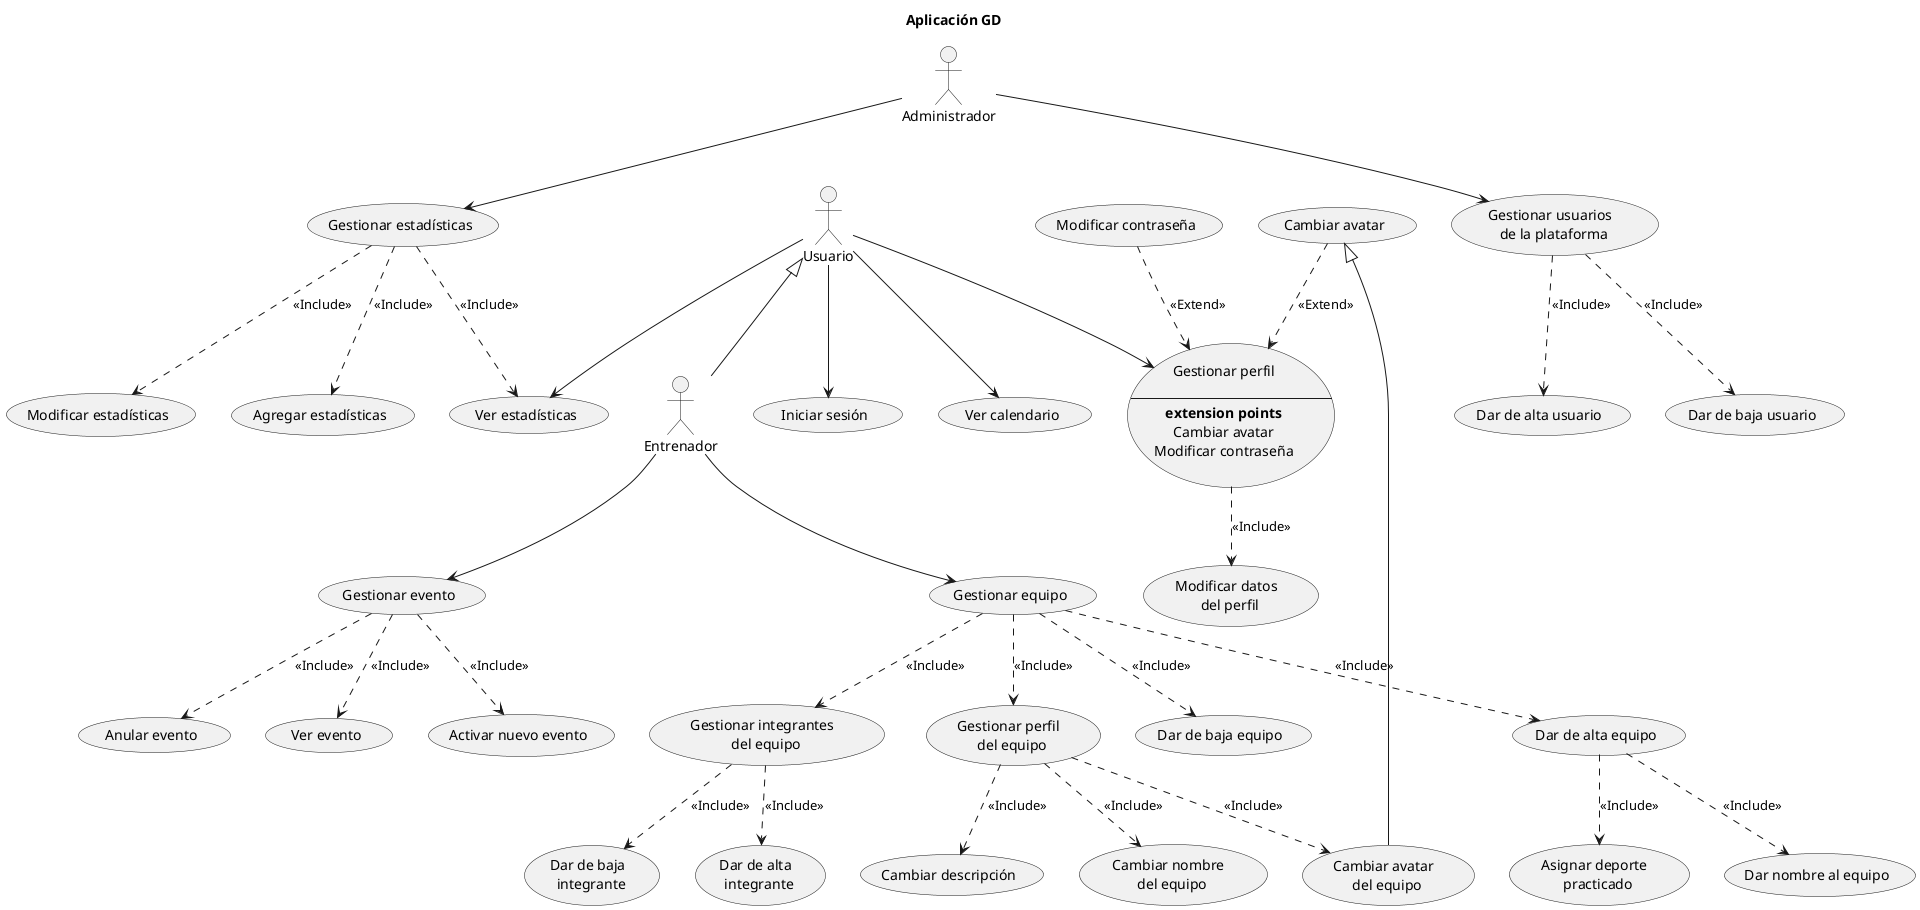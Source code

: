 @startuml aplicacion_gd
title Aplicación GD

:Administrador: as A1
:Entrenador: as A2
:Usuario: as A3

(Activar nuevo evento) as UC1
(Agregar estadísticas) as UC2
(Anular evento) as UC3
(Asignar deporte \n practicado) as UC4
(Cambiar avatar) as UC5
(Cambiar avatar \n del equipo) as UC6
(Cambiar descripción) as UC7
(Cambiar nombre \n del equipo) as UC8
(Dar de baja equipo) as UC9
(Dar de baja \n integrante) as UC10
(Dar de baja usuario)  as UC11
(Dar de alta equipo) as UC12
(Dar de alta \n integrante) as UC13
(Dar de alta usuario) as UC14
(Dar nombre al equipo) as UC15
(Gestionar equipo) as UC16
(Gestionar estadísticas) as UC17
(Gestionar evento) as UC18
(Gestionar integrantes \n del equipo) as UC19
usecase UC20 as "Gestionar perfil

--
**extension points**
Cambiar avatar
Modificar contraseña"
(Gestionar perfil \n del equipo) as UC21
(Gestionar usuarios \n de la plataforma) as UC22
(Iniciar sesión) as UC23
(Modificar contraseña) as UC24
(Modificar datos \n del perfil) as UC25
(Modificar estadísticas) as UC26
(Ver calendario) as UC27
(Ver estadísticas) as UC28
(Ver evento) as UC29

A1 --> UC17
A1 --> UC22
A2 --> UC16
A2 --> UC18
A3 --> UC20
A3 --> UC23
A3 --> UC27
A3 --> UC28

A3 <|-- A2
UC5 <|-- UC6

UC5 ..> UC20 : <<Extend>>
UC24 ..> UC20 : <<Extend>>

UC12 ..> UC4 : <<Include>>
UC12 ..> UC15 : <<Include>>
UC16 ..> UC9 : <<Include>>
UC16 ..> UC12 : <<Include>>
UC16 ..> UC19 : <<Include>>
UC16 ..> UC21 : <<Include>>
UC17 ..> UC2 : <<Include>>
UC17 ..> UC26 : <<Include>>
UC17 ..> UC28 : <<Include>>
UC18 ..> UC1 : <<Include>>
UC18 ..> UC3 : <<Include>>
UC18 ..> UC29 : <<Include>>
UC19 ..> UC10 : <<Include>>
UC19 ..> UC13 : <<Include>>
UC20 ..> UC25 : <<Include>>
UC21 ..> UC6 : <<Include>>
UC21 ..> UC7 : <<Include>>
UC21 ..> UC8 : <<Include>>
UC22 ..> UC11 : <<Include>>
UC22 ..> UC14 : <<Include>>

@enduml